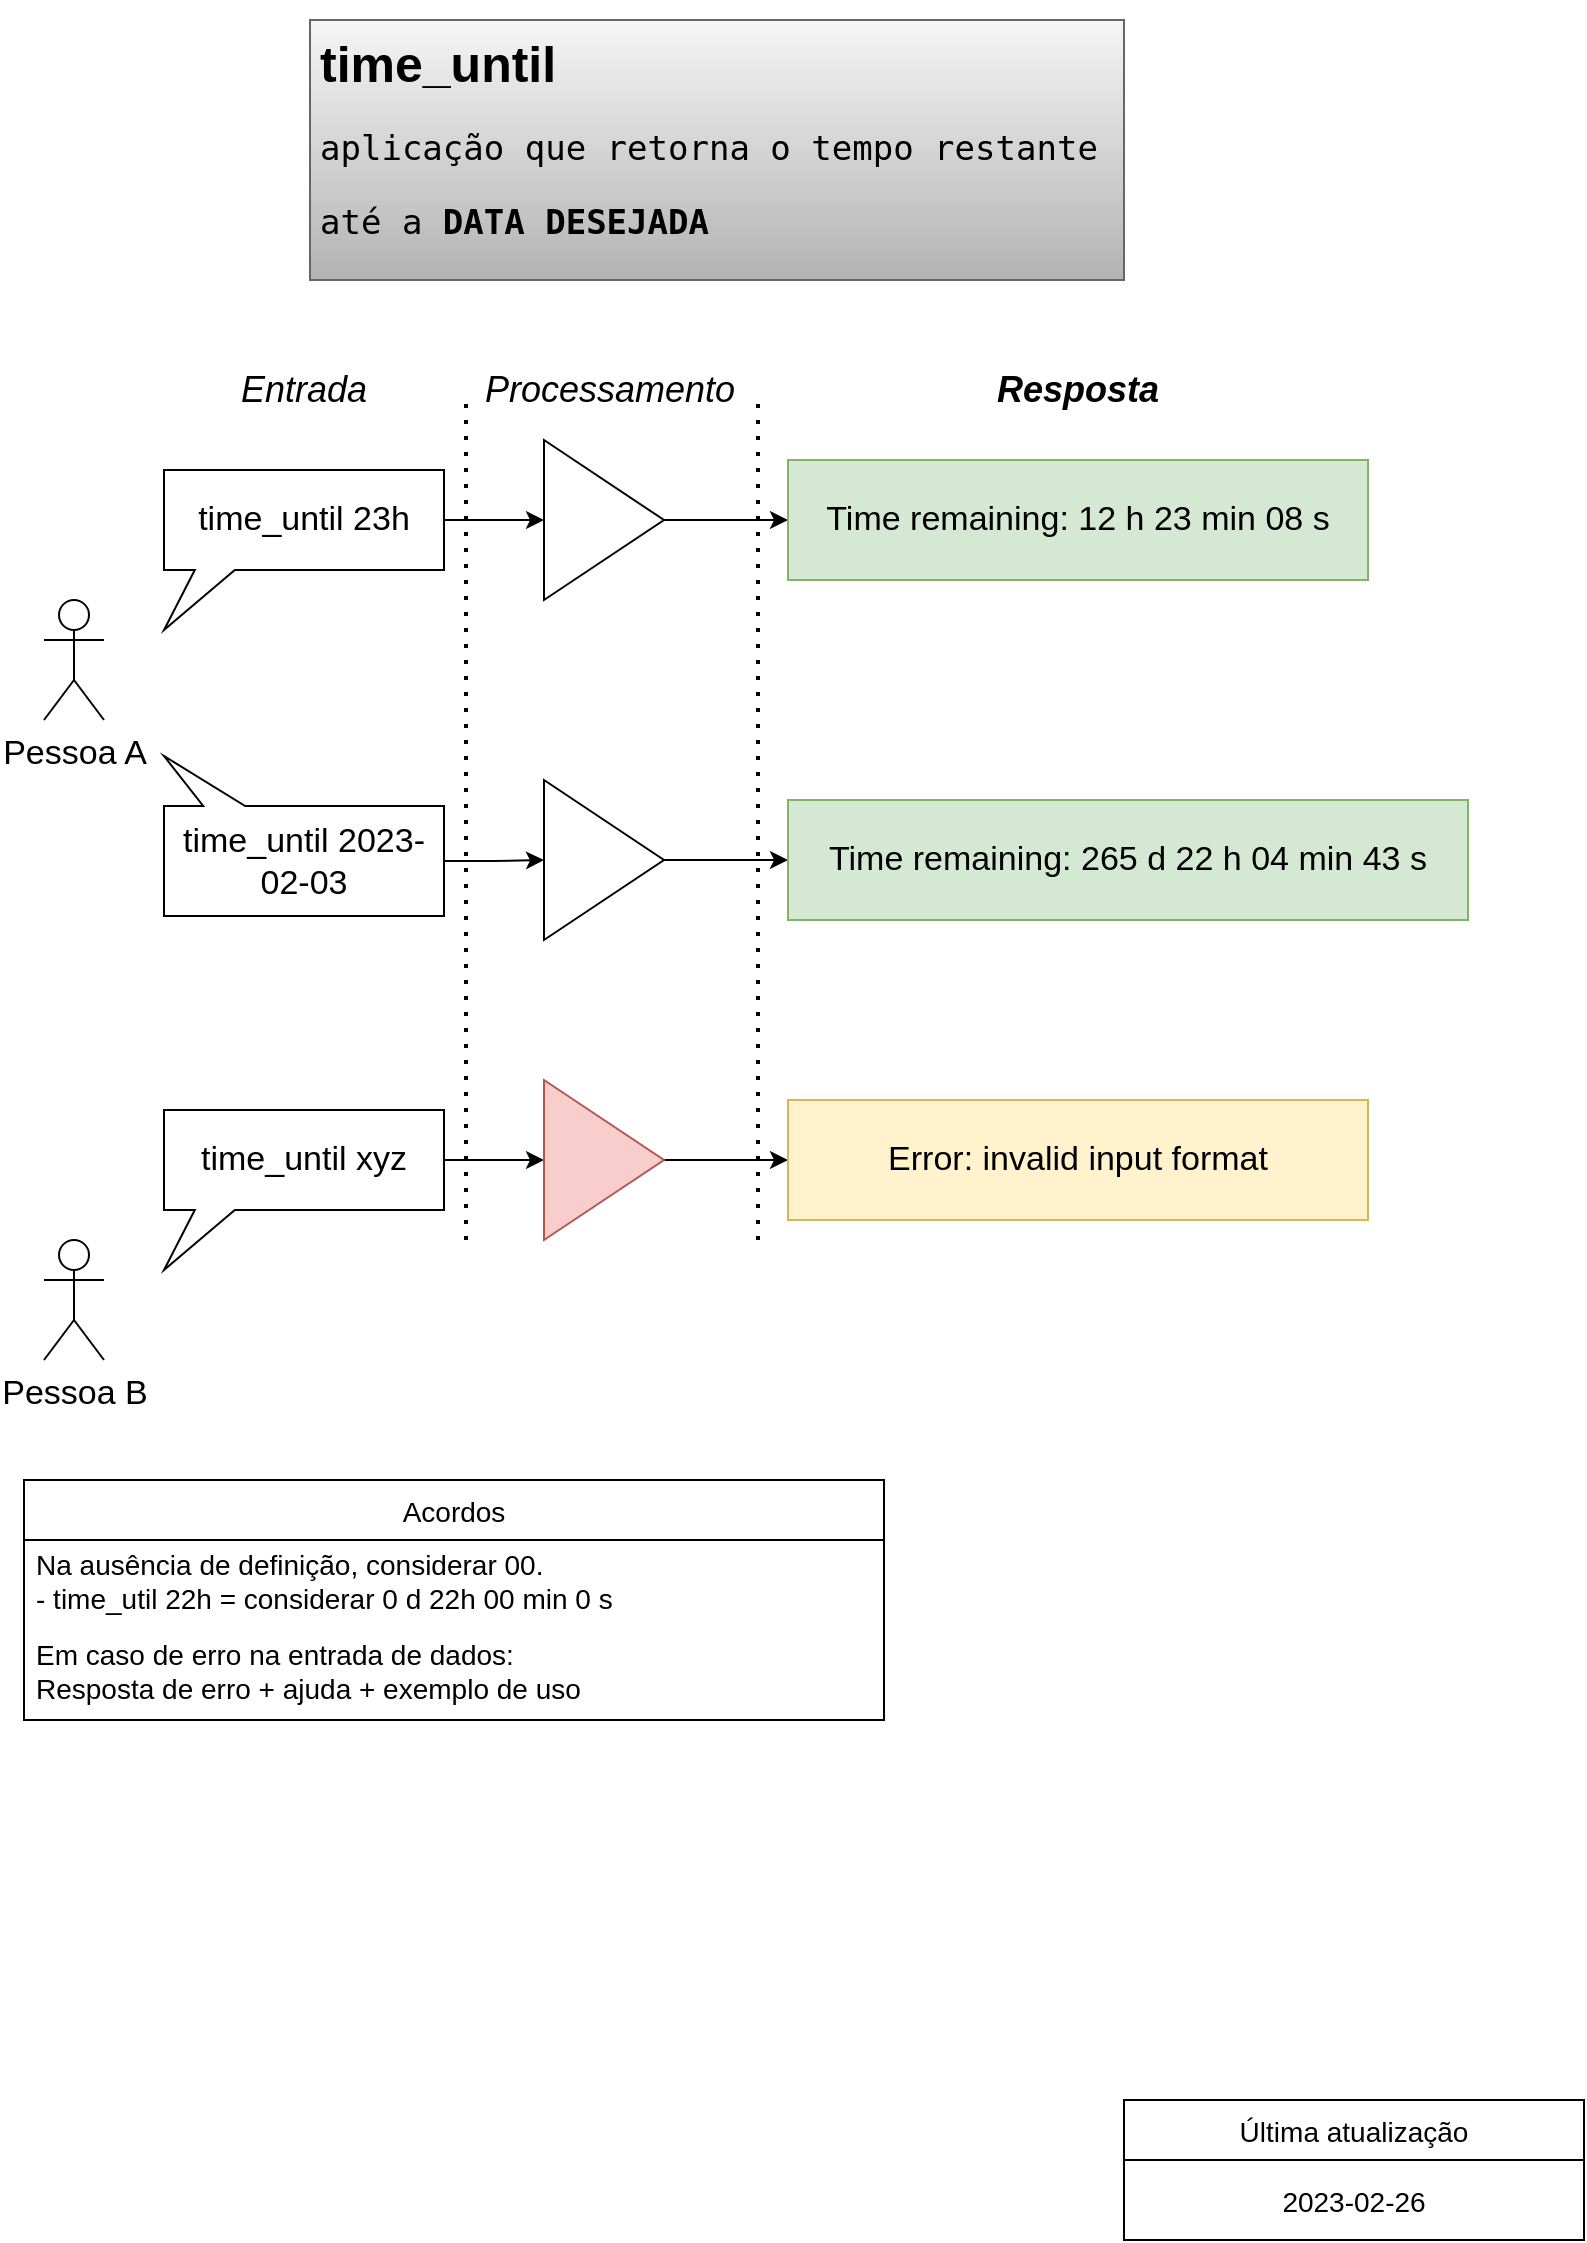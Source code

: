 <mxfile version="14.6.3" type="device"><diagram id="iOcOu5OnF31ByhzuMogO" name="Página-1"><mxGraphModel dx="1057" dy="796" grid="1" gridSize="10" guides="1" tooltips="1" connect="1" arrows="1" fold="1" page="1" pageScale="1" pageWidth="827" pageHeight="1169" math="0" shadow="0"><root><mxCell id="0"/><mxCell id="1" parent="0"/><mxCell id="E4qT7R3kJCH_fBDCtQuV-1" value="&lt;h1 style=&quot;font-size: 25px;&quot;&gt;&lt;font style=&quot;font-size: 25px;&quot;&gt;time_until&lt;/font&gt;&lt;/h1&gt;&lt;pre style=&quot;font-size: 17px;&quot;&gt;aplicação que retorna o tempo restante&amp;nbsp;&lt;/pre&gt;&lt;pre style=&quot;font-size: 17px;&quot;&gt;até a &lt;b&gt;DATA DESEJADA&lt;/b&gt;&lt;/pre&gt;" style="text;html=1;strokeColor=#666666;fillColor=#f5f5f5;spacing=5;spacingTop=-20;whiteSpace=wrap;overflow=hidden;rounded=0;gradientColor=#b3b3b3;" parent="1" vertex="1"><mxGeometry x="183" y="40" width="407" height="130" as="geometry"/></mxCell><mxCell id="E4qT7R3kJCH_fBDCtQuV-5" value="" style="edgeStyle=orthogonalEdgeStyle;rounded=0;orthogonalLoop=1;jettySize=auto;html=1;fontSize=17;exitX=0;exitY=0;exitDx=140;exitDy=25;exitPerimeter=0;" parent="1" source="E4qT7R3kJCH_fBDCtQuV-2" target="E4qT7R3kJCH_fBDCtQuV-4" edge="1"><mxGeometry relative="1" as="geometry"/></mxCell><mxCell id="E4qT7R3kJCH_fBDCtQuV-2" value="time_until 23h" style="shape=callout;whiteSpace=wrap;html=1;perimeter=calloutPerimeter;fontSize=17;position2=0;size=30;position=0.11;" parent="1" vertex="1"><mxGeometry x="110" y="265" width="140" height="80" as="geometry"/></mxCell><mxCell id="E4qT7R3kJCH_fBDCtQuV-7" value="" style="edgeStyle=orthogonalEdgeStyle;rounded=0;orthogonalLoop=1;jettySize=auto;html=1;fontSize=17;" parent="1" source="E4qT7R3kJCH_fBDCtQuV-4" target="E4qT7R3kJCH_fBDCtQuV-6" edge="1"><mxGeometry relative="1" as="geometry"/></mxCell><mxCell id="E4qT7R3kJCH_fBDCtQuV-4" value="" style="triangle;whiteSpace=wrap;html=1;fontSize=17;" parent="1" vertex="1"><mxGeometry x="300" y="250" width="60" height="80" as="geometry"/></mxCell><mxCell id="E4qT7R3kJCH_fBDCtQuV-6" value="Time remaining: 12 h 23 min 08 s" style="whiteSpace=wrap;html=1;fontSize=17;fillColor=#d5e8d4;strokeColor=#82b366;" parent="1" vertex="1"><mxGeometry x="422" y="260" width="290" height="60" as="geometry"/></mxCell><mxCell id="E4qT7R3kJCH_fBDCtQuV-8" value="Pessoa A" style="shape=umlActor;verticalLabelPosition=bottom;verticalAlign=top;html=1;outlineConnect=0;fontSize=17;" parent="1" vertex="1"><mxGeometry x="50" y="330" width="30" height="60" as="geometry"/></mxCell><mxCell id="E4qT7R3kJCH_fBDCtQuV-17" value="" style="edgeStyle=orthogonalEdgeStyle;rounded=0;orthogonalLoop=1;jettySize=auto;html=1;fontSize=17;exitX=0;exitY=0;exitDx=0;exitDy=27.5;exitPerimeter=0;" parent="1" source="E4qT7R3kJCH_fBDCtQuV-13" target="E4qT7R3kJCH_fBDCtQuV-15" edge="1"><mxGeometry relative="1" as="geometry"/></mxCell><mxCell id="E4qT7R3kJCH_fBDCtQuV-13" value="time_until 2023-02-03" style="shape=callout;whiteSpace=wrap;html=1;perimeter=calloutPerimeter;fontSize=17;position2=1;size=25;position=0.71;base=21;direction=west;" parent="1" vertex="1"><mxGeometry x="110" y="408" width="140" height="80" as="geometry"/></mxCell><mxCell id="E4qT7R3kJCH_fBDCtQuV-14" value="" style="edgeStyle=orthogonalEdgeStyle;rounded=0;orthogonalLoop=1;jettySize=auto;html=1;fontSize=17;" parent="1" source="E4qT7R3kJCH_fBDCtQuV-15" target="E4qT7R3kJCH_fBDCtQuV-16" edge="1"><mxGeometry relative="1" as="geometry"/></mxCell><mxCell id="E4qT7R3kJCH_fBDCtQuV-15" value="" style="triangle;whiteSpace=wrap;html=1;fontSize=17;" parent="1" vertex="1"><mxGeometry x="300" y="420" width="60" height="80" as="geometry"/></mxCell><mxCell id="E4qT7R3kJCH_fBDCtQuV-16" value="Time remaining: 265 d 22 h 04 min 43 s" style="whiteSpace=wrap;html=1;fontSize=17;fillColor=#d5e8d4;strokeColor=#82b366;" parent="1" vertex="1"><mxGeometry x="422" y="430" width="340" height="60" as="geometry"/></mxCell><mxCell id="E4qT7R3kJCH_fBDCtQuV-18" value="Entrada" style="text;html=1;strokeColor=none;fillColor=none;align=center;verticalAlign=middle;whiteSpace=wrap;rounded=0;fontSize=18;fontStyle=2" parent="1" vertex="1"><mxGeometry x="150" y="210" width="60" height="30" as="geometry"/></mxCell><mxCell id="E4qT7R3kJCH_fBDCtQuV-19" value="Processamento" style="text;html=1;strokeColor=none;fillColor=none;align=center;verticalAlign=middle;whiteSpace=wrap;rounded=0;fontSize=18;fontStyle=2" parent="1" vertex="1"><mxGeometry x="303" y="210" width="60" height="30" as="geometry"/></mxCell><mxCell id="E4qT7R3kJCH_fBDCtQuV-20" value="Resposta" style="text;html=1;strokeColor=none;fillColor=none;align=center;verticalAlign=middle;whiteSpace=wrap;rounded=0;fontSize=18;fontStyle=3" parent="1" vertex="1"><mxGeometry x="537" y="210" width="60" height="30" as="geometry"/></mxCell><mxCell id="E4qT7R3kJCH_fBDCtQuV-21" value="" style="endArrow=none;dashed=1;html=1;dashPattern=1 3;strokeWidth=2;rounded=0;fontSize=20;" parent="1" edge="1"><mxGeometry width="50" height="50" relative="1" as="geometry"><mxPoint x="261" y="650" as="sourcePoint"/><mxPoint x="261" y="230" as="targetPoint"/></mxGeometry></mxCell><mxCell id="E4qT7R3kJCH_fBDCtQuV-22" value="" style="endArrow=none;dashed=1;html=1;dashPattern=1 3;strokeWidth=2;rounded=0;fontSize=20;" parent="1" edge="1"><mxGeometry width="50" height="50" relative="1" as="geometry"><mxPoint x="407" y="650" as="sourcePoint"/><mxPoint x="407" y="230" as="targetPoint"/></mxGeometry></mxCell><mxCell id="E4qT7R3kJCH_fBDCtQuV-23" value="Pessoa B" style="shape=umlActor;verticalLabelPosition=bottom;verticalAlign=top;html=1;outlineConnect=0;fontSize=17;" parent="1" vertex="1"><mxGeometry x="50" y="650" width="30" height="60" as="geometry"/></mxCell><mxCell id="E4qT7R3kJCH_fBDCtQuV-29" value="" style="edgeStyle=orthogonalEdgeStyle;rounded=0;orthogonalLoop=1;jettySize=auto;html=1;fontSize=17;exitX=0;exitY=0;exitDx=140;exitDy=25;exitPerimeter=0;" parent="1" source="E4qT7R3kJCH_fBDCtQuV-30" target="E4qT7R3kJCH_fBDCtQuV-32" edge="1"><mxGeometry relative="1" as="geometry"/></mxCell><mxCell id="E4qT7R3kJCH_fBDCtQuV-30" value="time_until xyz" style="shape=callout;whiteSpace=wrap;html=1;perimeter=calloutPerimeter;fontSize=17;position2=0;size=30;position=0.11;" parent="1" vertex="1"><mxGeometry x="110" y="585" width="140" height="80" as="geometry"/></mxCell><mxCell id="E4qT7R3kJCH_fBDCtQuV-31" value="" style="edgeStyle=orthogonalEdgeStyle;rounded=0;orthogonalLoop=1;jettySize=auto;html=1;fontSize=17;" parent="1" source="E4qT7R3kJCH_fBDCtQuV-32" target="E4qT7R3kJCH_fBDCtQuV-33" edge="1"><mxGeometry relative="1" as="geometry"/></mxCell><mxCell id="E4qT7R3kJCH_fBDCtQuV-32" value="" style="triangle;whiteSpace=wrap;html=1;fontSize=17;fillColor=#f8cecc;strokeColor=#b85450;" parent="1" vertex="1"><mxGeometry x="300" y="570" width="60" height="80" as="geometry"/></mxCell><mxCell id="E4qT7R3kJCH_fBDCtQuV-33" value="Error: invalid input format" style="whiteSpace=wrap;html=1;fontSize=17;fillColor=#fff2cc;strokeColor=#d6b656;" parent="1" vertex="1"><mxGeometry x="422" y="580" width="290" height="60" as="geometry"/></mxCell><mxCell id="E4qT7R3kJCH_fBDCtQuV-34" value="Acordos" style="swimlane;fontStyle=0;childLayout=stackLayout;horizontal=1;startSize=30;horizontalStack=0;resizeParent=1;resizeParentMax=0;resizeLast=0;collapsible=1;marginBottom=0;fontSize=14;" parent="1" vertex="1"><mxGeometry x="40" y="770" width="430" height="120" as="geometry"/></mxCell><mxCell id="E4qT7R3kJCH_fBDCtQuV-35" value="Na ausência de definição, considerar 00. &#10;- time_util 22h = considerar 0 d 22h 00 min 0 s" style="text;strokeColor=none;fillColor=none;align=left;verticalAlign=middle;spacingLeft=4;spacingRight=4;overflow=hidden;points=[[0,0.5],[1,0.5]];portConstraint=eastwest;rotatable=0;fontSize=14;" parent="E4qT7R3kJCH_fBDCtQuV-34" vertex="1"><mxGeometry y="30" width="430" height="40" as="geometry"/></mxCell><mxCell id="E4qT7R3kJCH_fBDCtQuV-37" value="Em caso de erro na entrada de dados: &#10;Resposta de erro + ajuda + exemplo de uso" style="text;strokeColor=none;fillColor=none;align=left;verticalAlign=middle;spacingLeft=4;spacingRight=4;overflow=hidden;points=[[0,0.5],[1,0.5]];portConstraint=eastwest;rotatable=0;fontSize=14;" parent="E4qT7R3kJCH_fBDCtQuV-34" vertex="1"><mxGeometry y="70" width="430" height="50" as="geometry"/></mxCell><mxCell id="iIFYw-M7DeB-EAwxjhgs-1" value="Última atualização" style="swimlane;fontStyle=0;childLayout=stackLayout;horizontal=1;startSize=30;horizontalStack=0;resizeParent=1;resizeParentMax=0;resizeLast=0;collapsible=1;marginBottom=0;fontSize=14;" vertex="1" parent="1"><mxGeometry x="590" y="1080" width="230" height="70" as="geometry"/></mxCell><mxCell id="iIFYw-M7DeB-EAwxjhgs-2" value="2023-02-26" style="text;strokeColor=none;fillColor=none;align=center;verticalAlign=middle;spacingLeft=4;spacingRight=4;overflow=hidden;points=[[0,0.5],[1,0.5]];portConstraint=eastwest;rotatable=0;fontSize=14;" vertex="1" parent="iIFYw-M7DeB-EAwxjhgs-1"><mxGeometry y="30" width="230" height="40" as="geometry"/></mxCell></root></mxGraphModel></diagram></mxfile>